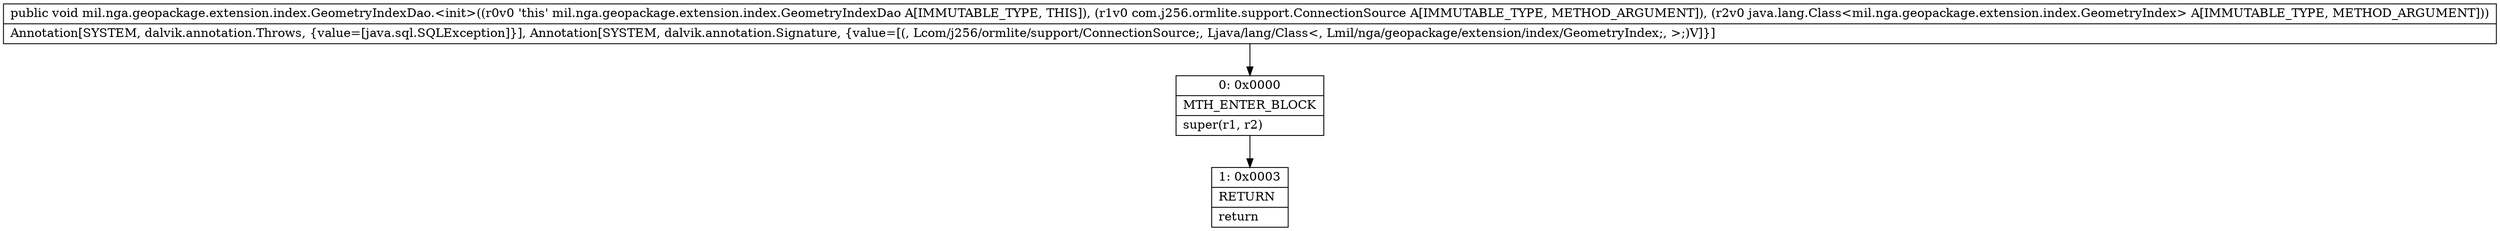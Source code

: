digraph "CFG formil.nga.geopackage.extension.index.GeometryIndexDao.\<init\>(Lcom\/j256\/ormlite\/support\/ConnectionSource;Ljava\/lang\/Class;)V" {
Node_0 [shape=record,label="{0\:\ 0x0000|MTH_ENTER_BLOCK\l|super(r1, r2)\l}"];
Node_1 [shape=record,label="{1\:\ 0x0003|RETURN\l|return\l}"];
MethodNode[shape=record,label="{public void mil.nga.geopackage.extension.index.GeometryIndexDao.\<init\>((r0v0 'this' mil.nga.geopackage.extension.index.GeometryIndexDao A[IMMUTABLE_TYPE, THIS]), (r1v0 com.j256.ormlite.support.ConnectionSource A[IMMUTABLE_TYPE, METHOD_ARGUMENT]), (r2v0 java.lang.Class\<mil.nga.geopackage.extension.index.GeometryIndex\> A[IMMUTABLE_TYPE, METHOD_ARGUMENT]))  | Annotation[SYSTEM, dalvik.annotation.Throws, \{value=[java.sql.SQLException]\}], Annotation[SYSTEM, dalvik.annotation.Signature, \{value=[(, Lcom\/j256\/ormlite\/support\/ConnectionSource;, Ljava\/lang\/Class\<, Lmil\/nga\/geopackage\/extension\/index\/GeometryIndex;, \>;)V]\}]\l}"];
MethodNode -> Node_0;
Node_0 -> Node_1;
}

